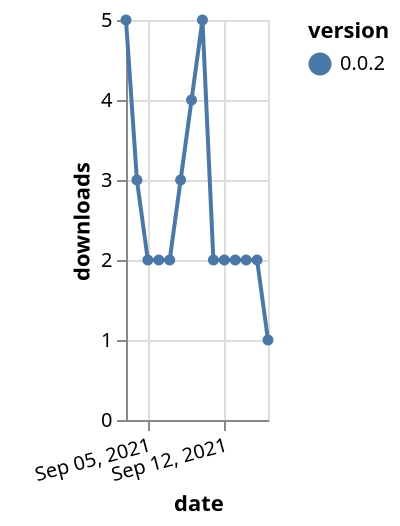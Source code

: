 {"$schema": "https://vega.github.io/schema/vega-lite/v5.json", "description": "A simple bar chart with embedded data.", "data": {"values": [{"date": "2021-09-03", "total": 10952, "delta": 5, "version": "0.0.2"}, {"date": "2021-09-04", "total": 10955, "delta": 3, "version": "0.0.2"}, {"date": "2021-09-05", "total": 10957, "delta": 2, "version": "0.0.2"}, {"date": "2021-09-06", "total": 10959, "delta": 2, "version": "0.0.2"}, {"date": "2021-09-07", "total": 10961, "delta": 2, "version": "0.0.2"}, {"date": "2021-09-08", "total": 10964, "delta": 3, "version": "0.0.2"}, {"date": "2021-09-09", "total": 10968, "delta": 4, "version": "0.0.2"}, {"date": "2021-09-10", "total": 10973, "delta": 5, "version": "0.0.2"}, {"date": "2021-09-11", "total": 10975, "delta": 2, "version": "0.0.2"}, {"date": "2021-09-12", "total": 10977, "delta": 2, "version": "0.0.2"}, {"date": "2021-09-13", "total": 10979, "delta": 2, "version": "0.0.2"}, {"date": "2021-09-14", "total": 10981, "delta": 2, "version": "0.0.2"}, {"date": "2021-09-15", "total": 10983, "delta": 2, "version": "0.0.2"}, {"date": "2021-09-16", "total": 10984, "delta": 1, "version": "0.0.2"}]}, "width": "container", "mark": {"type": "line", "point": {"filled": true}}, "encoding": {"x": {"field": "date", "type": "temporal", "timeUnit": "yearmonthdate", "title": "date", "axis": {"labelAngle": -15}}, "y": {"field": "delta", "type": "quantitative", "title": "downloads"}, "color": {"field": "version", "type": "nominal"}, "tooltip": {"field": "delta"}}}